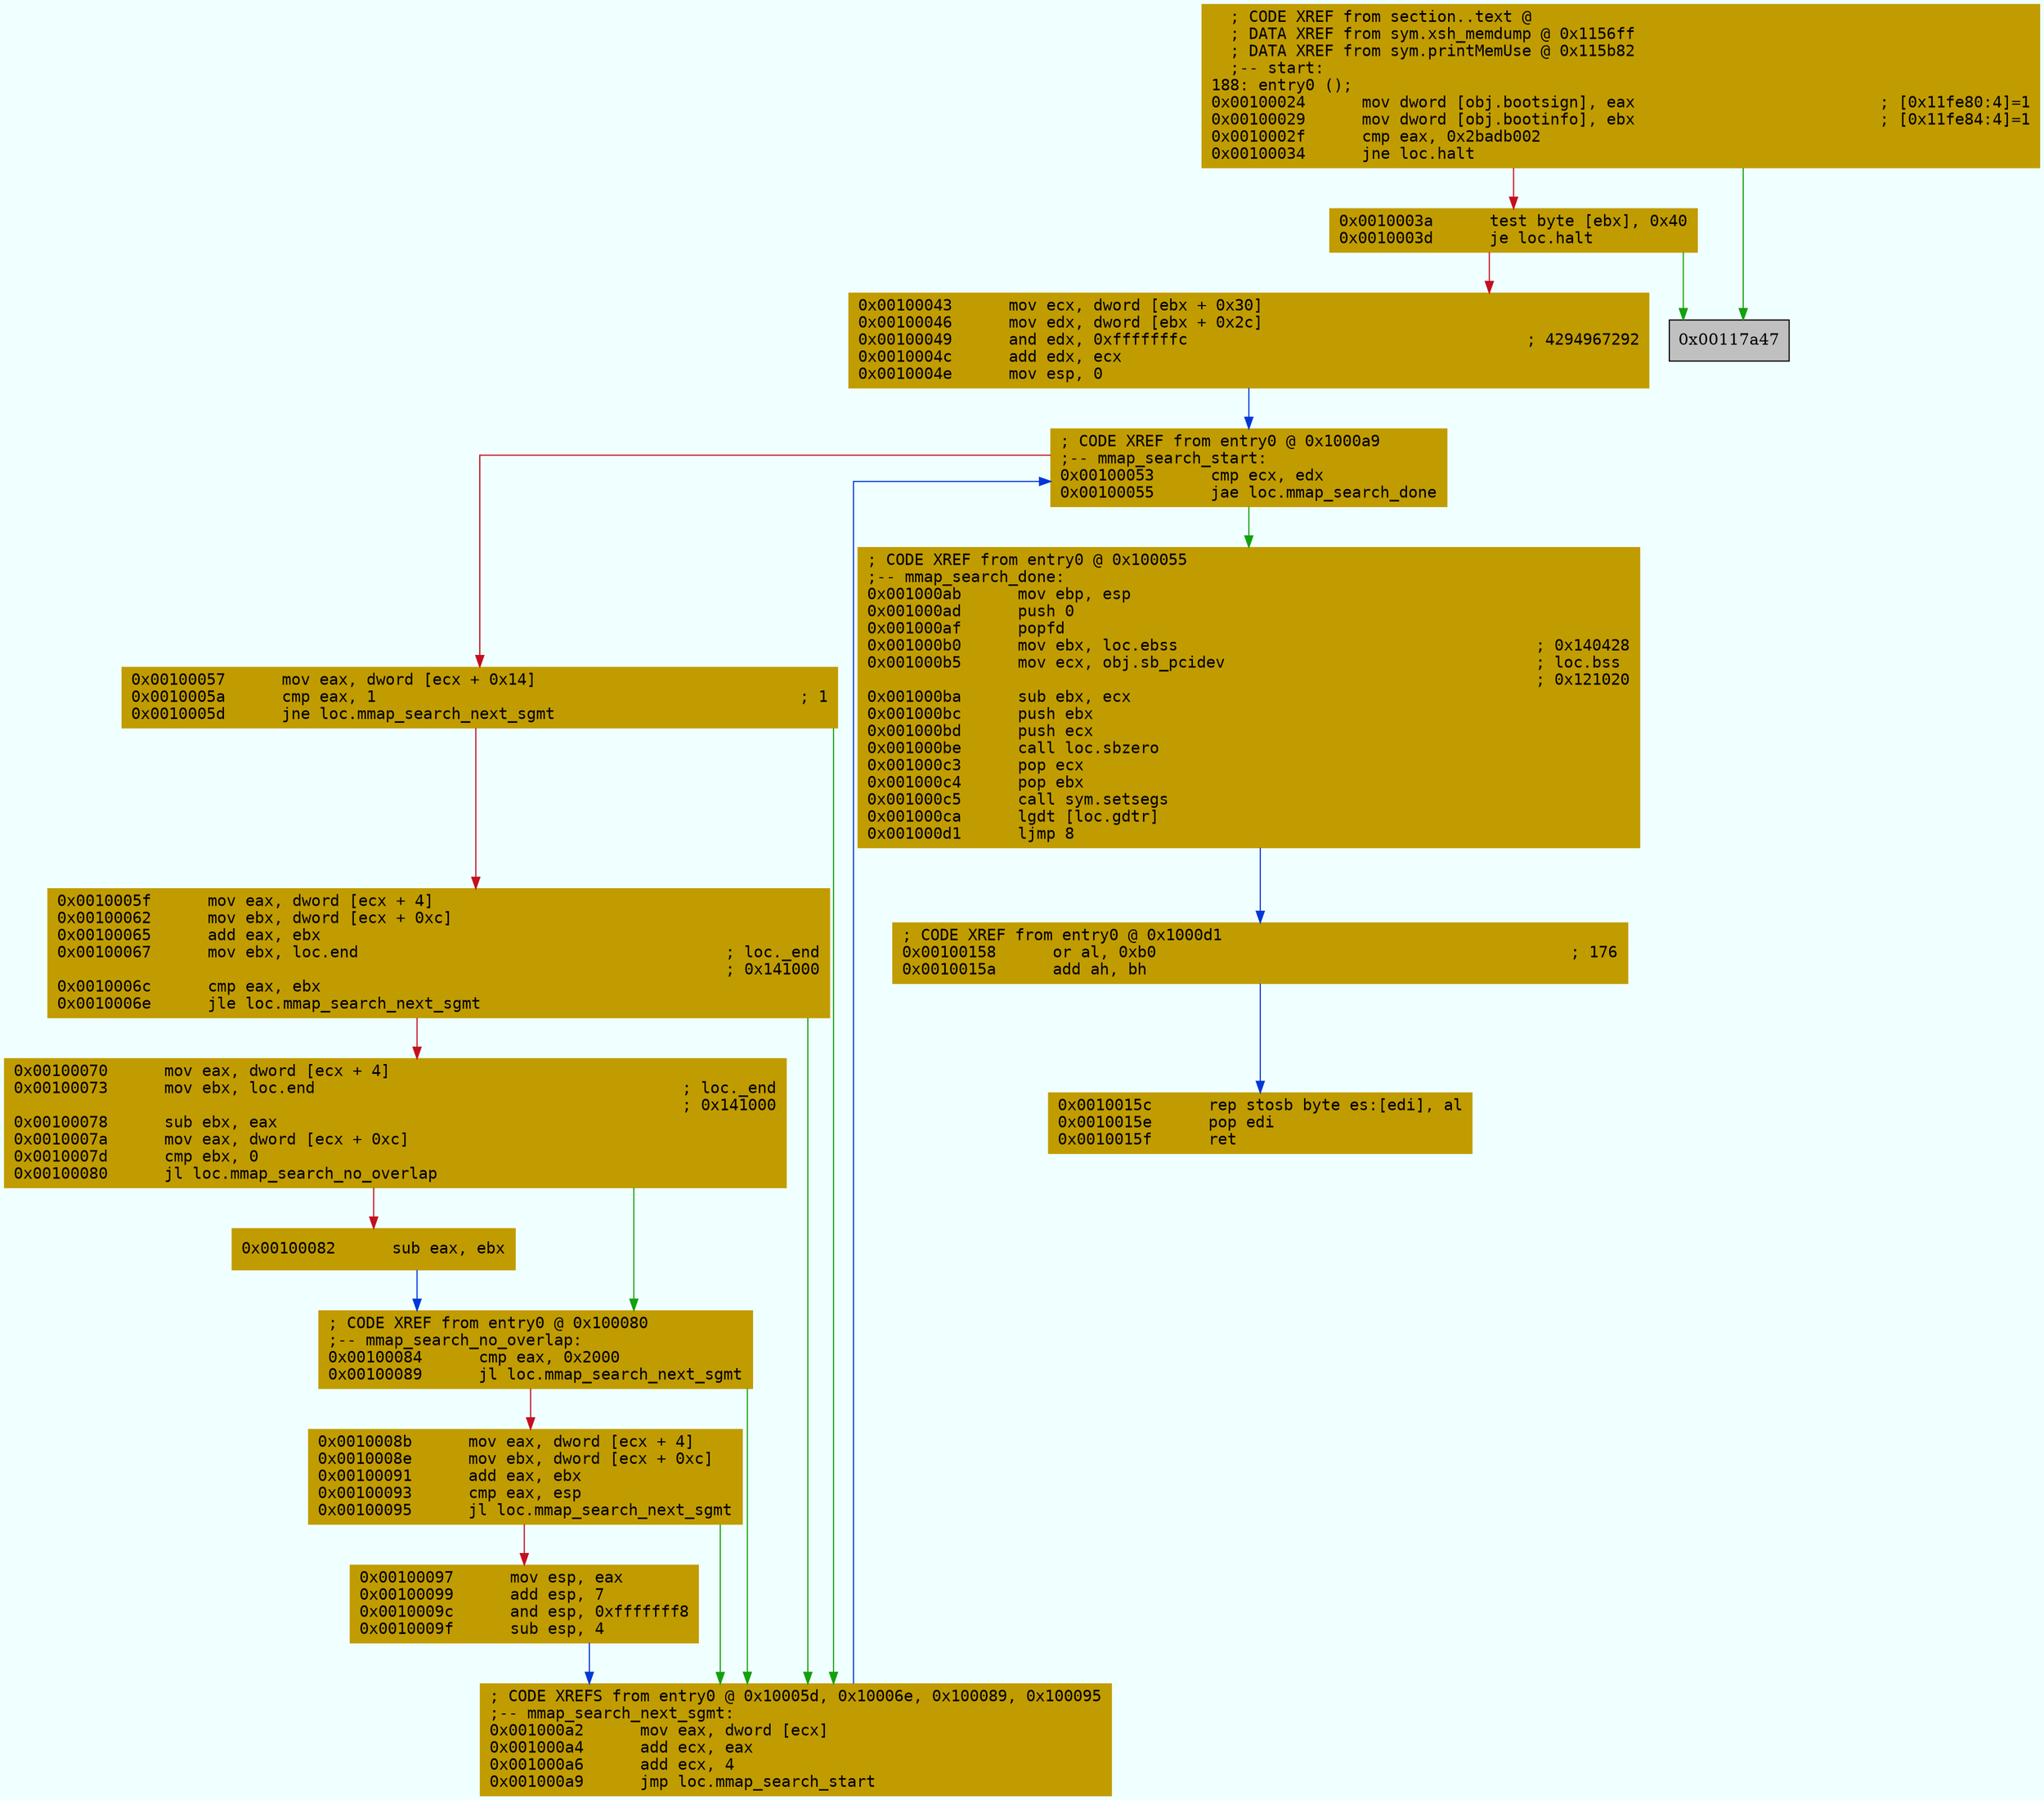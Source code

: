 digraph code {
	graph [bgcolor=azure fontsize=8 fontname="Courier" splines="ortho"];
	node [fillcolor=gray style=filled shape=box];
	edge [arrowhead="normal"];
	"0x00100024" [URL="entry0/0x00100024", fillcolor="#c19c00",color="#c19c00", fontname="Courier",label="  ; CODE XREF from section..text @ \l  ; DATA XREF from sym.xsh_memdump @ 0x1156ff\l  ; DATA XREF from sym.printMemUse @ 0x115b82\l  ;-- start:\l188: entry0 ();\l0x00100024      mov dword [obj.bootsign], eax                          ; [0x11fe80:4]=1\l0x00100029      mov dword [obj.bootinfo], ebx                          ; [0x11fe84:4]=1\l0x0010002f      cmp eax, 0x2badb002\l0x00100034      jne loc.halt\l"]
	"0x0010003a" [URL="entry0/0x0010003a", fillcolor="#c19c00",color="#c19c00", fontname="Courier",label="0x0010003a      test byte [ebx], 0x40\l0x0010003d      je loc.halt\l"]
	"0x00100043" [URL="entry0/0x00100043", fillcolor="#c19c00",color="#c19c00", fontname="Courier",label="0x00100043      mov ecx, dword [ebx + 0x30]\l0x00100046      mov edx, dword [ebx + 0x2c]\l0x00100049      and edx, 0xfffffffc                                    ; 4294967292\l0x0010004c      add edx, ecx\l0x0010004e      mov esp, 0\l"]
	"0x00100053" [URL="entry0/0x00100053", fillcolor="#c19c00",color="#c19c00", fontname="Courier",label="; CODE XREF from entry0 @ 0x1000a9\l;-- mmap_search_start:\l0x00100053      cmp ecx, edx\l0x00100055      jae loc.mmap_search_done\l"]
	"0x00100057" [URL="entry0/0x00100057", fillcolor="#c19c00",color="#c19c00", fontname="Courier",label="0x00100057      mov eax, dword [ecx + 0x14]\l0x0010005a      cmp eax, 1                                             ; 1\l0x0010005d      jne loc.mmap_search_next_sgmt\l"]
	"0x0010005f" [URL="entry0/0x0010005f", fillcolor="#c19c00",color="#c19c00", fontname="Courier",label="0x0010005f      mov eax, dword [ecx + 4]\l0x00100062      mov ebx, dword [ecx + 0xc]\l0x00100065      add eax, ebx\l0x00100067      mov ebx, loc.end                                       ; loc._end\l                                                                       ; 0x141000\l0x0010006c      cmp eax, ebx\l0x0010006e      jle loc.mmap_search_next_sgmt\l"]
	"0x00100070" [URL="entry0/0x00100070", fillcolor="#c19c00",color="#c19c00", fontname="Courier",label="0x00100070      mov eax, dword [ecx + 4]\l0x00100073      mov ebx, loc.end                                       ; loc._end\l                                                                       ; 0x141000\l0x00100078      sub ebx, eax\l0x0010007a      mov eax, dword [ecx + 0xc]\l0x0010007d      cmp ebx, 0\l0x00100080      jl loc.mmap_search_no_overlap\l"]
	"0x00100082" [URL="entry0/0x00100082", fillcolor="#c19c00",color="#c19c00", fontname="Courier",label="0x00100082      sub eax, ebx\l"]
	"0x00100084" [URL="entry0/0x00100084", fillcolor="#c19c00",color="#c19c00", fontname="Courier",label="; CODE XREF from entry0 @ 0x100080\l;-- mmap_search_no_overlap:\l0x00100084      cmp eax, 0x2000\l0x00100089      jl loc.mmap_search_next_sgmt\l"]
	"0x0010008b" [URL="entry0/0x0010008b", fillcolor="#c19c00",color="#c19c00", fontname="Courier",label="0x0010008b      mov eax, dword [ecx + 4]\l0x0010008e      mov ebx, dword [ecx + 0xc]\l0x00100091      add eax, ebx\l0x00100093      cmp eax, esp\l0x00100095      jl loc.mmap_search_next_sgmt\l"]
	"0x00100097" [URL="entry0/0x00100097", fillcolor="#c19c00",color="#c19c00", fontname="Courier",label="0x00100097      mov esp, eax\l0x00100099      add esp, 7\l0x0010009c      and esp, 0xfffffff8\l0x0010009f      sub esp, 4\l"]
	"0x001000a2" [URL="entry0/0x001000a2", fillcolor="#c19c00",color="#c19c00", fontname="Courier",label="; CODE XREFS from entry0 @ 0x10005d, 0x10006e, 0x100089, 0x100095\l;-- mmap_search_next_sgmt:\l0x001000a2      mov eax, dword [ecx]\l0x001000a4      add ecx, eax\l0x001000a6      add ecx, 4\l0x001000a9      jmp loc.mmap_search_start\l"]
	"0x001000ab" [URL="entry0/0x001000ab", fillcolor="#c19c00",color="#c19c00", fontname="Courier",label="; CODE XREF from entry0 @ 0x100055\l;-- mmap_search_done:\l0x001000ab      mov ebp, esp\l0x001000ad      push 0\l0x001000af      popfd\l0x001000b0      mov ebx, loc.ebss                                      ; 0x140428\l0x001000b5      mov ecx, obj.sb_pcidev                                 ; loc.bss\l                                                                       ; 0x121020\l0x001000ba      sub ebx, ecx\l0x001000bc      push ebx\l0x001000bd      push ecx\l0x001000be      call loc.sbzero\l0x001000c3      pop ecx\l0x001000c4      pop ebx\l0x001000c5      call sym.setsegs\l0x001000ca      lgdt [loc.gdtr]\l0x001000d1      ljmp 8\l"]
	"0x00100158" [URL="entry0/0x00100158", fillcolor="#c19c00",color="#c19c00", fontname="Courier",label="; CODE XREF from entry0 @ 0x1000d1\l0x00100158      or al, 0xb0                                            ; 176\l0x0010015a      add ah, bh\l"]
	"0x0010015c" [URL="entry0/0x0010015c", fillcolor="#c19c00",color="#c19c00", fontname="Courier",label="0x0010015c      rep stosb byte es:[edi], al\l0x0010015e      pop edi\l0x0010015f      ret\l"]
        "0x00100024" -> "0x00117a47" [color="#13a10e"];
        "0x00100024" -> "0x0010003a" [color="#c50f1f"];
        "0x0010003a" -> "0x00117a47" [color="#13a10e"];
        "0x0010003a" -> "0x00100043" [color="#c50f1f"];
        "0x00100043" -> "0x00100053" [color="#0037da"];
        "0x00100053" -> "0x001000ab" [color="#13a10e"];
        "0x00100053" -> "0x00100057" [color="#c50f1f"];
        "0x00100057" -> "0x001000a2" [color="#13a10e"];
        "0x00100057" -> "0x0010005f" [color="#c50f1f"];
        "0x0010005f" -> "0x001000a2" [color="#13a10e"];
        "0x0010005f" -> "0x00100070" [color="#c50f1f"];
        "0x00100070" -> "0x00100084" [color="#13a10e"];
        "0x00100070" -> "0x00100082" [color="#c50f1f"];
        "0x00100082" -> "0x00100084" [color="#0037da"];
        "0x00100084" -> "0x001000a2" [color="#13a10e"];
        "0x00100084" -> "0x0010008b" [color="#c50f1f"];
        "0x0010008b" -> "0x001000a2" [color="#13a10e"];
        "0x0010008b" -> "0x00100097" [color="#c50f1f"];
        "0x00100097" -> "0x001000a2" [color="#0037da"];
        "0x001000a2" -> "0x00100053" [color="#0037da"];
        "0x001000ab" -> "0x00100158" [color="#0037da"];
        "0x00100158" -> "0x0010015c" [color="#0037da"];
}
